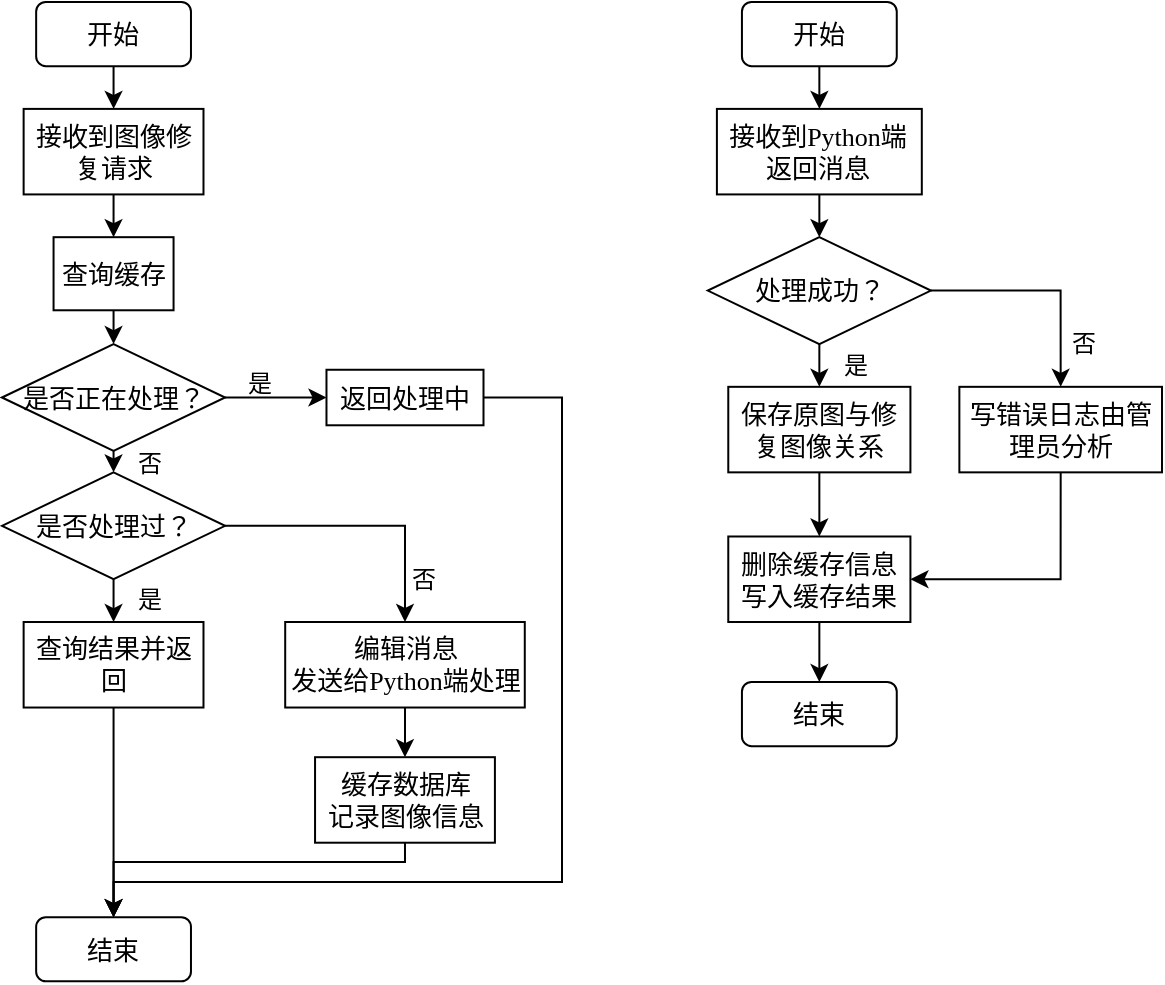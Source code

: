 <mxfile version="21.3.0" type="github">
  <diagram name="第 1 页" id="Fq_7bFFHUrejeTsrs-1e">
    <mxGraphModel dx="989" dy="556" grid="1" gridSize="10" guides="1" tooltips="1" connect="1" arrows="1" fold="1" page="1" pageScale="1" pageWidth="583" pageHeight="827" math="0" shadow="0">
      <root>
        <mxCell id="0" />
        <mxCell id="1" parent="0" />
        <mxCell id="0MIF7nP4EVPLEAdVTBuU-1" value="开始" style="rounded=1;whiteSpace=wrap;html=1;fontSize=13;fontFamily=宋体;" vertex="1" parent="1">
          <mxGeometry x="17.076" width="77.409" height="32.069" as="geometry" />
        </mxCell>
        <mxCell id="0MIF7nP4EVPLEAdVTBuU-44" style="edgeStyle=orthogonalEdgeStyle;rounded=0;orthogonalLoop=1;jettySize=auto;html=1;exitX=0.5;exitY=1;exitDx=0;exitDy=0;entryX=0.5;entryY=0;entryDx=0;entryDy=0;" edge="1" parent="1" source="0MIF7nP4EVPLEAdVTBuU-2" target="0MIF7nP4EVPLEAdVTBuU-43">
          <mxGeometry relative="1" as="geometry" />
        </mxCell>
        <mxCell id="0MIF7nP4EVPLEAdVTBuU-2" value="接收到图像修复请求" style="rounded=0;whiteSpace=wrap;html=1;fontSize=13;fontFamily=宋体;" vertex="1" parent="1">
          <mxGeometry x="10.815" y="53.448" width="89.931" height="42.759" as="geometry" />
        </mxCell>
        <mxCell id="0MIF7nP4EVPLEAdVTBuU-3" style="edgeStyle=orthogonalEdgeStyle;rounded=0;orthogonalLoop=1;jettySize=auto;html=1;exitX=0.5;exitY=1;exitDx=0;exitDy=0;entryX=0.5;entryY=0;entryDx=0;entryDy=0;fontFamily=宋体;" edge="1" parent="1" source="0MIF7nP4EVPLEAdVTBuU-1" target="0MIF7nP4EVPLEAdVTBuU-2">
          <mxGeometry relative="1" as="geometry" />
        </mxCell>
        <mxCell id="0MIF7nP4EVPLEAdVTBuU-4" value="是否处理过？" style="rhombus;whiteSpace=wrap;html=1;fontSize=13;fontFamily=宋体;" vertex="1" parent="1">
          <mxGeometry y="235.176" width="111.56" height="53.448" as="geometry" />
        </mxCell>
        <mxCell id="0MIF7nP4EVPLEAdVTBuU-7" value="查询结果并返回" style="rounded=0;whiteSpace=wrap;html=1;fontSize=13;fontFamily=宋体;" vertex="1" parent="1">
          <mxGeometry x="10.815" y="310.004" width="89.931" height="42.759" as="geometry" />
        </mxCell>
        <mxCell id="0MIF7nP4EVPLEAdVTBuU-9" style="edgeStyle=orthogonalEdgeStyle;rounded=0;orthogonalLoop=1;jettySize=auto;html=1;exitX=0.5;exitY=1;exitDx=0;exitDy=0;entryX=0.5;entryY=0;entryDx=0;entryDy=0;fontFamily=宋体;" edge="1" parent="1" source="0MIF7nP4EVPLEAdVTBuU-4" target="0MIF7nP4EVPLEAdVTBuU-7">
          <mxGeometry relative="1" as="geometry" />
        </mxCell>
        <mxCell id="0MIF7nP4EVPLEAdVTBuU-8" value="结束" style="rounded=1;whiteSpace=wrap;html=1;fontSize=13;fontFamily=宋体;" vertex="1" parent="1">
          <mxGeometry x="17.076" y="457.591" width="77.409" height="32.069" as="geometry" />
        </mxCell>
        <mxCell id="0MIF7nP4EVPLEAdVTBuU-10" style="edgeStyle=orthogonalEdgeStyle;rounded=0;orthogonalLoop=1;jettySize=auto;html=1;exitX=0.5;exitY=1;exitDx=0;exitDy=0;entryX=0.5;entryY=0;entryDx=0;entryDy=0;fontFamily=宋体;" edge="1" parent="1" source="0MIF7nP4EVPLEAdVTBuU-7" target="0MIF7nP4EVPLEAdVTBuU-8">
          <mxGeometry relative="1" as="geometry" />
        </mxCell>
        <mxCell id="0MIF7nP4EVPLEAdVTBuU-51" style="edgeStyle=orthogonalEdgeStyle;rounded=0;orthogonalLoop=1;jettySize=auto;html=1;exitX=0.5;exitY=1;exitDx=0;exitDy=0;entryX=0.5;entryY=0;entryDx=0;entryDy=0;" edge="1" parent="1" source="0MIF7nP4EVPLEAdVTBuU-11" target="0MIF7nP4EVPLEAdVTBuU-39">
          <mxGeometry relative="1" as="geometry" />
        </mxCell>
        <mxCell id="0MIF7nP4EVPLEAdVTBuU-11" value="编辑消息&lt;br&gt;发送给&lt;font face=&quot;Times New Roman&quot;&gt;Python&lt;/font&gt;端处理" style="rounded=0;whiteSpace=wrap;html=1;fontSize=13;fontFamily=宋体;" vertex="1" parent="1">
          <mxGeometry x="141.6" y="310" width="119.79" height="42.76" as="geometry" />
        </mxCell>
        <mxCell id="0MIF7nP4EVPLEAdVTBuU-12" style="edgeStyle=orthogonalEdgeStyle;rounded=0;orthogonalLoop=1;jettySize=auto;html=1;exitX=1;exitY=0.5;exitDx=0;exitDy=0;entryX=0.5;entryY=0;entryDx=0;entryDy=0;fontFamily=宋体;" edge="1" parent="1" source="0MIF7nP4EVPLEAdVTBuU-4" target="0MIF7nP4EVPLEAdVTBuU-11">
          <mxGeometry relative="1" as="geometry" />
        </mxCell>
        <mxCell id="0MIF7nP4EVPLEAdVTBuU-14" value="接收到&lt;font face=&quot;Times New Roman&quot;&gt;Python&lt;/font&gt;端返回消息" style="rounded=0;whiteSpace=wrap;html=1;fontSize=13;fontFamily=宋体;" vertex="1" parent="1">
          <mxGeometry x="357.448" y="53.448" width="102.453" height="42.759" as="geometry" />
        </mxCell>
        <mxCell id="0MIF7nP4EVPLEAdVTBuU-17" style="edgeStyle=orthogonalEdgeStyle;rounded=0;orthogonalLoop=1;jettySize=auto;html=1;exitX=0.5;exitY=1;exitDx=0;exitDy=0;entryX=0.5;entryY=0;entryDx=0;entryDy=0;fontFamily=宋体;" edge="1" parent="1" source="0MIF7nP4EVPLEAdVTBuU-15" target="0MIF7nP4EVPLEAdVTBuU-14">
          <mxGeometry relative="1" as="geometry" />
        </mxCell>
        <mxCell id="0MIF7nP4EVPLEAdVTBuU-15" value="开始" style="rounded=1;whiteSpace=wrap;html=1;fontSize=13;fontFamily=宋体;" vertex="1" parent="1">
          <mxGeometry x="369.971" width="77.409" height="32.069" as="geometry" />
        </mxCell>
        <mxCell id="0MIF7nP4EVPLEAdVTBuU-16" value="处理成功？" style="rhombus;whiteSpace=wrap;html=1;fontSize=13;fontFamily=宋体;" vertex="1" parent="1">
          <mxGeometry x="352.895" y="117.586" width="111.56" height="53.448" as="geometry" />
        </mxCell>
        <mxCell id="0MIF7nP4EVPLEAdVTBuU-18" style="edgeStyle=orthogonalEdgeStyle;rounded=0;orthogonalLoop=1;jettySize=auto;html=1;exitX=0.5;exitY=1;exitDx=0;exitDy=0;entryX=0.5;entryY=0;entryDx=0;entryDy=0;fontFamily=宋体;" edge="1" parent="1" source="0MIF7nP4EVPLEAdVTBuU-14" target="0MIF7nP4EVPLEAdVTBuU-16">
          <mxGeometry relative="1" as="geometry" />
        </mxCell>
        <mxCell id="0MIF7nP4EVPLEAdVTBuU-57" style="edgeStyle=orthogonalEdgeStyle;rounded=0;orthogonalLoop=1;jettySize=auto;html=1;exitX=0.5;exitY=1;exitDx=0;exitDy=0;entryX=0.5;entryY=0;entryDx=0;entryDy=0;" edge="1" parent="1" source="0MIF7nP4EVPLEAdVTBuU-21" target="0MIF7nP4EVPLEAdVTBuU-55">
          <mxGeometry relative="1" as="geometry" />
        </mxCell>
        <mxCell id="0MIF7nP4EVPLEAdVTBuU-21" value="保存原图与修复图像关系" style="rounded=0;whiteSpace=wrap;html=1;fontSize=13;fontFamily=宋体;" vertex="1" parent="1">
          <mxGeometry x="363.14" y="192.414" width="91.07" height="42.759" as="geometry" />
        </mxCell>
        <mxCell id="0MIF7nP4EVPLEAdVTBuU-33" style="edgeStyle=orthogonalEdgeStyle;rounded=0;orthogonalLoop=1;jettySize=auto;html=1;exitX=0.5;exitY=1;exitDx=0;exitDy=0;entryX=0.5;entryY=0;entryDx=0;entryDy=0;fontFamily=宋体;" edge="1" parent="1" source="0MIF7nP4EVPLEAdVTBuU-16" target="0MIF7nP4EVPLEAdVTBuU-21">
          <mxGeometry relative="1" as="geometry" />
        </mxCell>
        <mxCell id="0MIF7nP4EVPLEAdVTBuU-56" style="edgeStyle=orthogonalEdgeStyle;rounded=0;orthogonalLoop=1;jettySize=auto;html=1;exitX=0.5;exitY=1;exitDx=0;exitDy=0;entryX=1;entryY=0.5;entryDx=0;entryDy=0;" edge="1" parent="1" source="0MIF7nP4EVPLEAdVTBuU-22" target="0MIF7nP4EVPLEAdVTBuU-55">
          <mxGeometry relative="1" as="geometry" />
        </mxCell>
        <mxCell id="0MIF7nP4EVPLEAdVTBuU-22" value="写错误日志由管理员分析" style="rounded=0;whiteSpace=wrap;html=1;fontSize=13;fontFamily=宋体;" vertex="1" parent="1">
          <mxGeometry x="478.685" y="192.414" width="101.315" height="42.759" as="geometry" />
        </mxCell>
        <mxCell id="0MIF7nP4EVPLEAdVTBuU-32" style="edgeStyle=orthogonalEdgeStyle;rounded=0;orthogonalLoop=1;jettySize=auto;html=1;exitX=1;exitY=0.5;exitDx=0;exitDy=0;entryX=0.5;entryY=0;entryDx=0;entryDy=0;fontFamily=宋体;" edge="1" parent="1" source="0MIF7nP4EVPLEAdVTBuU-16" target="0MIF7nP4EVPLEAdVTBuU-22">
          <mxGeometry relative="1" as="geometry" />
        </mxCell>
        <mxCell id="0MIF7nP4EVPLEAdVTBuU-23" value="结束" style="rounded=1;whiteSpace=wrap;html=1;fontSize=13;fontFamily=宋体;" vertex="1" parent="1">
          <mxGeometry x="369.971" y="340.001" width="77.409" height="32.069" as="geometry" />
        </mxCell>
        <mxCell id="0MIF7nP4EVPLEAdVTBuU-28" value="是" style="text;html=1;strokeColor=none;fillColor=none;align=center;verticalAlign=middle;whiteSpace=wrap;rounded=0;fontFamily=宋体;" vertex="1" parent="1">
          <mxGeometry x="56.919" y="288.624" width="34.151" height="21.379" as="geometry" />
        </mxCell>
        <mxCell id="0MIF7nP4EVPLEAdVTBuU-29" value="否" style="text;html=1;strokeColor=none;fillColor=none;align=center;verticalAlign=middle;whiteSpace=wrap;rounded=0;fontFamily=宋体;" vertex="1" parent="1">
          <mxGeometry x="193.523" y="277.935" width="34.151" height="21.379" as="geometry" />
        </mxCell>
        <mxCell id="0MIF7nP4EVPLEAdVTBuU-30" value="是" style="text;html=1;strokeColor=none;fillColor=none;align=center;verticalAlign=middle;whiteSpace=wrap;rounded=0;fontFamily=宋体;" vertex="1" parent="1">
          <mxGeometry x="409.814" y="171.034" width="34.151" height="21.379" as="geometry" />
        </mxCell>
        <mxCell id="0MIF7nP4EVPLEAdVTBuU-36" value="否" style="text;html=1;strokeColor=none;fillColor=none;align=center;verticalAlign=middle;whiteSpace=wrap;rounded=0;fontFamily=宋体;" vertex="1" parent="1">
          <mxGeometry x="523.651" y="160.345" width="34.151" height="21.379" as="geometry" />
        </mxCell>
        <mxCell id="0MIF7nP4EVPLEAdVTBuU-52" style="edgeStyle=orthogonalEdgeStyle;rounded=0;orthogonalLoop=1;jettySize=auto;html=1;exitX=0.5;exitY=1;exitDx=0;exitDy=0;entryX=0.5;entryY=0;entryDx=0;entryDy=0;" edge="1" parent="1" source="0MIF7nP4EVPLEAdVTBuU-39" target="0MIF7nP4EVPLEAdVTBuU-8">
          <mxGeometry relative="1" as="geometry">
            <Array as="points">
              <mxPoint x="202" y="430" />
              <mxPoint x="56" y="430" />
            </Array>
          </mxGeometry>
        </mxCell>
        <mxCell id="0MIF7nP4EVPLEAdVTBuU-39" value="缓存数据库&lt;br&gt;记录图像信息" style="rounded=0;whiteSpace=wrap;html=1;fontSize=13;fontFamily=宋体;" vertex="1" parent="1">
          <mxGeometry x="156.525" y="377.594" width="89.931" height="42.759" as="geometry" />
        </mxCell>
        <mxCell id="0MIF7nP4EVPLEAdVTBuU-41" style="edgeStyle=orthogonalEdgeStyle;rounded=0;orthogonalLoop=1;jettySize=auto;html=1;exitX=0.5;exitY=1;exitDx=0;exitDy=0;entryX=0.5;entryY=0;entryDx=0;entryDy=0;" edge="1" parent="1" source="0MIF7nP4EVPLEAdVTBuU-40" target="0MIF7nP4EVPLEAdVTBuU-4">
          <mxGeometry relative="1" as="geometry" />
        </mxCell>
        <mxCell id="0MIF7nP4EVPLEAdVTBuU-49" value="" style="edgeStyle=orthogonalEdgeStyle;rounded=0;orthogonalLoop=1;jettySize=auto;html=1;" edge="1" parent="1" source="0MIF7nP4EVPLEAdVTBuU-40" target="0MIF7nP4EVPLEAdVTBuU-48">
          <mxGeometry relative="1" as="geometry" />
        </mxCell>
        <mxCell id="0MIF7nP4EVPLEAdVTBuU-40" value="是否正在处理？" style="rhombus;whiteSpace=wrap;html=1;fontSize=13;fontFamily=宋体;" vertex="1" parent="1">
          <mxGeometry y="171.036" width="111.56" height="53.448" as="geometry" />
        </mxCell>
        <mxCell id="0MIF7nP4EVPLEAdVTBuU-46" style="edgeStyle=orthogonalEdgeStyle;rounded=0;orthogonalLoop=1;jettySize=auto;html=1;exitX=0.5;exitY=1;exitDx=0;exitDy=0;entryX=0.5;entryY=0;entryDx=0;entryDy=0;" edge="1" parent="1" source="0MIF7nP4EVPLEAdVTBuU-43" target="0MIF7nP4EVPLEAdVTBuU-40">
          <mxGeometry relative="1" as="geometry" />
        </mxCell>
        <mxCell id="0MIF7nP4EVPLEAdVTBuU-43" value="查询缓存" style="rounded=0;whiteSpace=wrap;html=1;fontSize=13;fontFamily=宋体;" vertex="1" parent="1">
          <mxGeometry x="25.78" y="117.59" width="60" height="36.55" as="geometry" />
        </mxCell>
        <mxCell id="0MIF7nP4EVPLEAdVTBuU-50" style="edgeStyle=orthogonalEdgeStyle;rounded=0;orthogonalLoop=1;jettySize=auto;html=1;exitX=1;exitY=0.5;exitDx=0;exitDy=0;entryX=0.5;entryY=0;entryDx=0;entryDy=0;" edge="1" parent="1" source="0MIF7nP4EVPLEAdVTBuU-48" target="0MIF7nP4EVPLEAdVTBuU-8">
          <mxGeometry relative="1" as="geometry">
            <Array as="points">
              <mxPoint x="280" y="198" />
              <mxPoint x="280" y="440" />
              <mxPoint x="56" y="440" />
            </Array>
          </mxGeometry>
        </mxCell>
        <mxCell id="0MIF7nP4EVPLEAdVTBuU-48" value="返回处理中" style="whiteSpace=wrap;html=1;fontSize=13;fontFamily=宋体;" vertex="1" parent="1">
          <mxGeometry x="162.24" y="183.88" width="78.51" height="27.76" as="geometry" />
        </mxCell>
        <mxCell id="0MIF7nP4EVPLEAdVTBuU-53" value="是" style="text;html=1;strokeColor=none;fillColor=none;align=center;verticalAlign=middle;whiteSpace=wrap;rounded=0;fontFamily=宋体;" vertex="1" parent="1">
          <mxGeometry x="111.559" y="180.004" width="34.151" height="21.379" as="geometry" />
        </mxCell>
        <mxCell id="0MIF7nP4EVPLEAdVTBuU-54" value="否" style="text;html=1;strokeColor=none;fillColor=none;align=center;verticalAlign=middle;whiteSpace=wrap;rounded=0;fontFamily=宋体;" vertex="1" parent="1">
          <mxGeometry x="56.923" y="220.005" width="34.151" height="21.379" as="geometry" />
        </mxCell>
        <mxCell id="0MIF7nP4EVPLEAdVTBuU-58" style="edgeStyle=orthogonalEdgeStyle;rounded=0;orthogonalLoop=1;jettySize=auto;html=1;exitX=0.5;exitY=1;exitDx=0;exitDy=0;entryX=0.5;entryY=0;entryDx=0;entryDy=0;" edge="1" parent="1" source="0MIF7nP4EVPLEAdVTBuU-55" target="0MIF7nP4EVPLEAdVTBuU-23">
          <mxGeometry relative="1" as="geometry" />
        </mxCell>
        <mxCell id="0MIF7nP4EVPLEAdVTBuU-55" value="删除缓存信息&lt;br&gt;写入缓存结果" style="rounded=0;whiteSpace=wrap;html=1;fontSize=13;fontFamily=宋体;" vertex="1" parent="1">
          <mxGeometry x="363.14" y="267.244" width="91.07" height="42.759" as="geometry" />
        </mxCell>
      </root>
    </mxGraphModel>
  </diagram>
</mxfile>
